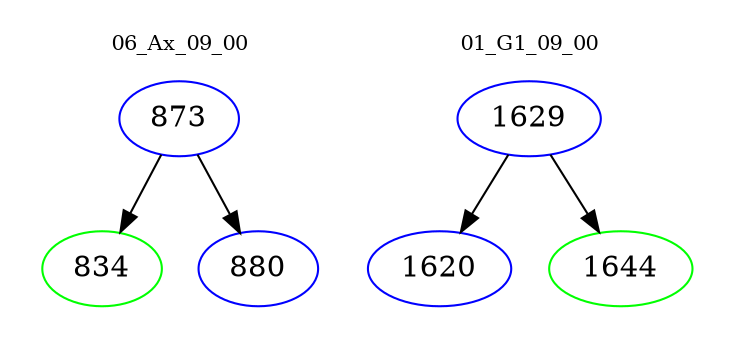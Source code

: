 digraph{
subgraph cluster_0 {
color = white
label = "06_Ax_09_00";
fontsize=10;
T0_873 [label="873", color="blue"]
T0_873 -> T0_834 [color="black"]
T0_834 [label="834", color="green"]
T0_873 -> T0_880 [color="black"]
T0_880 [label="880", color="blue"]
}
subgraph cluster_1 {
color = white
label = "01_G1_09_00";
fontsize=10;
T1_1629 [label="1629", color="blue"]
T1_1629 -> T1_1620 [color="black"]
T1_1620 [label="1620", color="blue"]
T1_1629 -> T1_1644 [color="black"]
T1_1644 [label="1644", color="green"]
}
}
